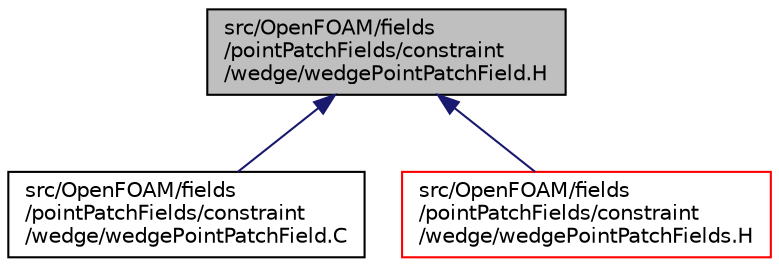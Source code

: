 digraph "src/OpenFOAM/fields/pointPatchFields/constraint/wedge/wedgePointPatchField.H"
{
  bgcolor="transparent";
  edge [fontname="Helvetica",fontsize="10",labelfontname="Helvetica",labelfontsize="10"];
  node [fontname="Helvetica",fontsize="10",shape=record];
  Node1 [label="src/OpenFOAM/fields\l/pointPatchFields/constraint\l/wedge/wedgePointPatchField.H",height=0.2,width=0.4,color="black", fillcolor="grey75", style="filled", fontcolor="black"];
  Node1 -> Node2 [dir="back",color="midnightblue",fontsize="10",style="solid",fontname="Helvetica"];
  Node2 [label="src/OpenFOAM/fields\l/pointPatchFields/constraint\l/wedge/wedgePointPatchField.C",height=0.2,width=0.4,color="black",URL="$a08227.html"];
  Node1 -> Node3 [dir="back",color="midnightblue",fontsize="10",style="solid",fontname="Helvetica"];
  Node3 [label="src/OpenFOAM/fields\l/pointPatchFields/constraint\l/wedge/wedgePointPatchFields.H",height=0.2,width=0.4,color="red",URL="$a08230.html"];
}
